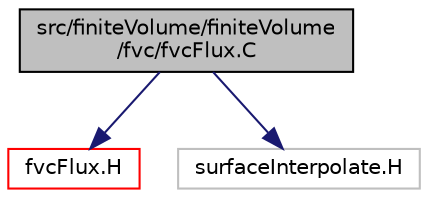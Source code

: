 digraph "src/finiteVolume/finiteVolume/fvc/fvcFlux.C"
{
  bgcolor="transparent";
  edge [fontname="Helvetica",fontsize="10",labelfontname="Helvetica",labelfontsize="10"];
  node [fontname="Helvetica",fontsize="10",shape=record];
  Node0 [label="src/finiteVolume/finiteVolume\l/fvc/fvcFlux.C",height=0.2,width=0.4,color="black", fillcolor="grey75", style="filled", fontcolor="black"];
  Node0 -> Node1 [color="midnightblue",fontsize="10",style="solid",fontname="Helvetica"];
  Node1 [label="fvcFlux.H",height=0.2,width=0.4,color="red",URL="$a03140.html",tooltip="Calculate the face-flux of the given field. "];
  Node0 -> Node75 [color="midnightblue",fontsize="10",style="solid",fontname="Helvetica"];
  Node75 [label="surfaceInterpolate.H",height=0.2,width=0.4,color="grey75"];
}
